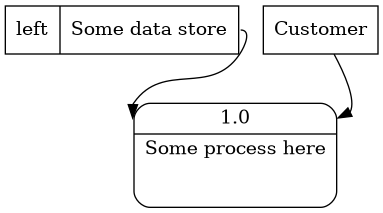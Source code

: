 @startuml
digraph dfd{
	node[shape=record]
	store1 [label="<f0> left|<f1> Some data store"];
	proc1 [label="{<f0> 1.0|<f1> Some process here\n\n\n}" shape=Mrecord];
	enti1 [label="Customer" shape=box];
	store1:f1 -> proc1:f0;
	enti1-> proc1:f0;
}
@enduml